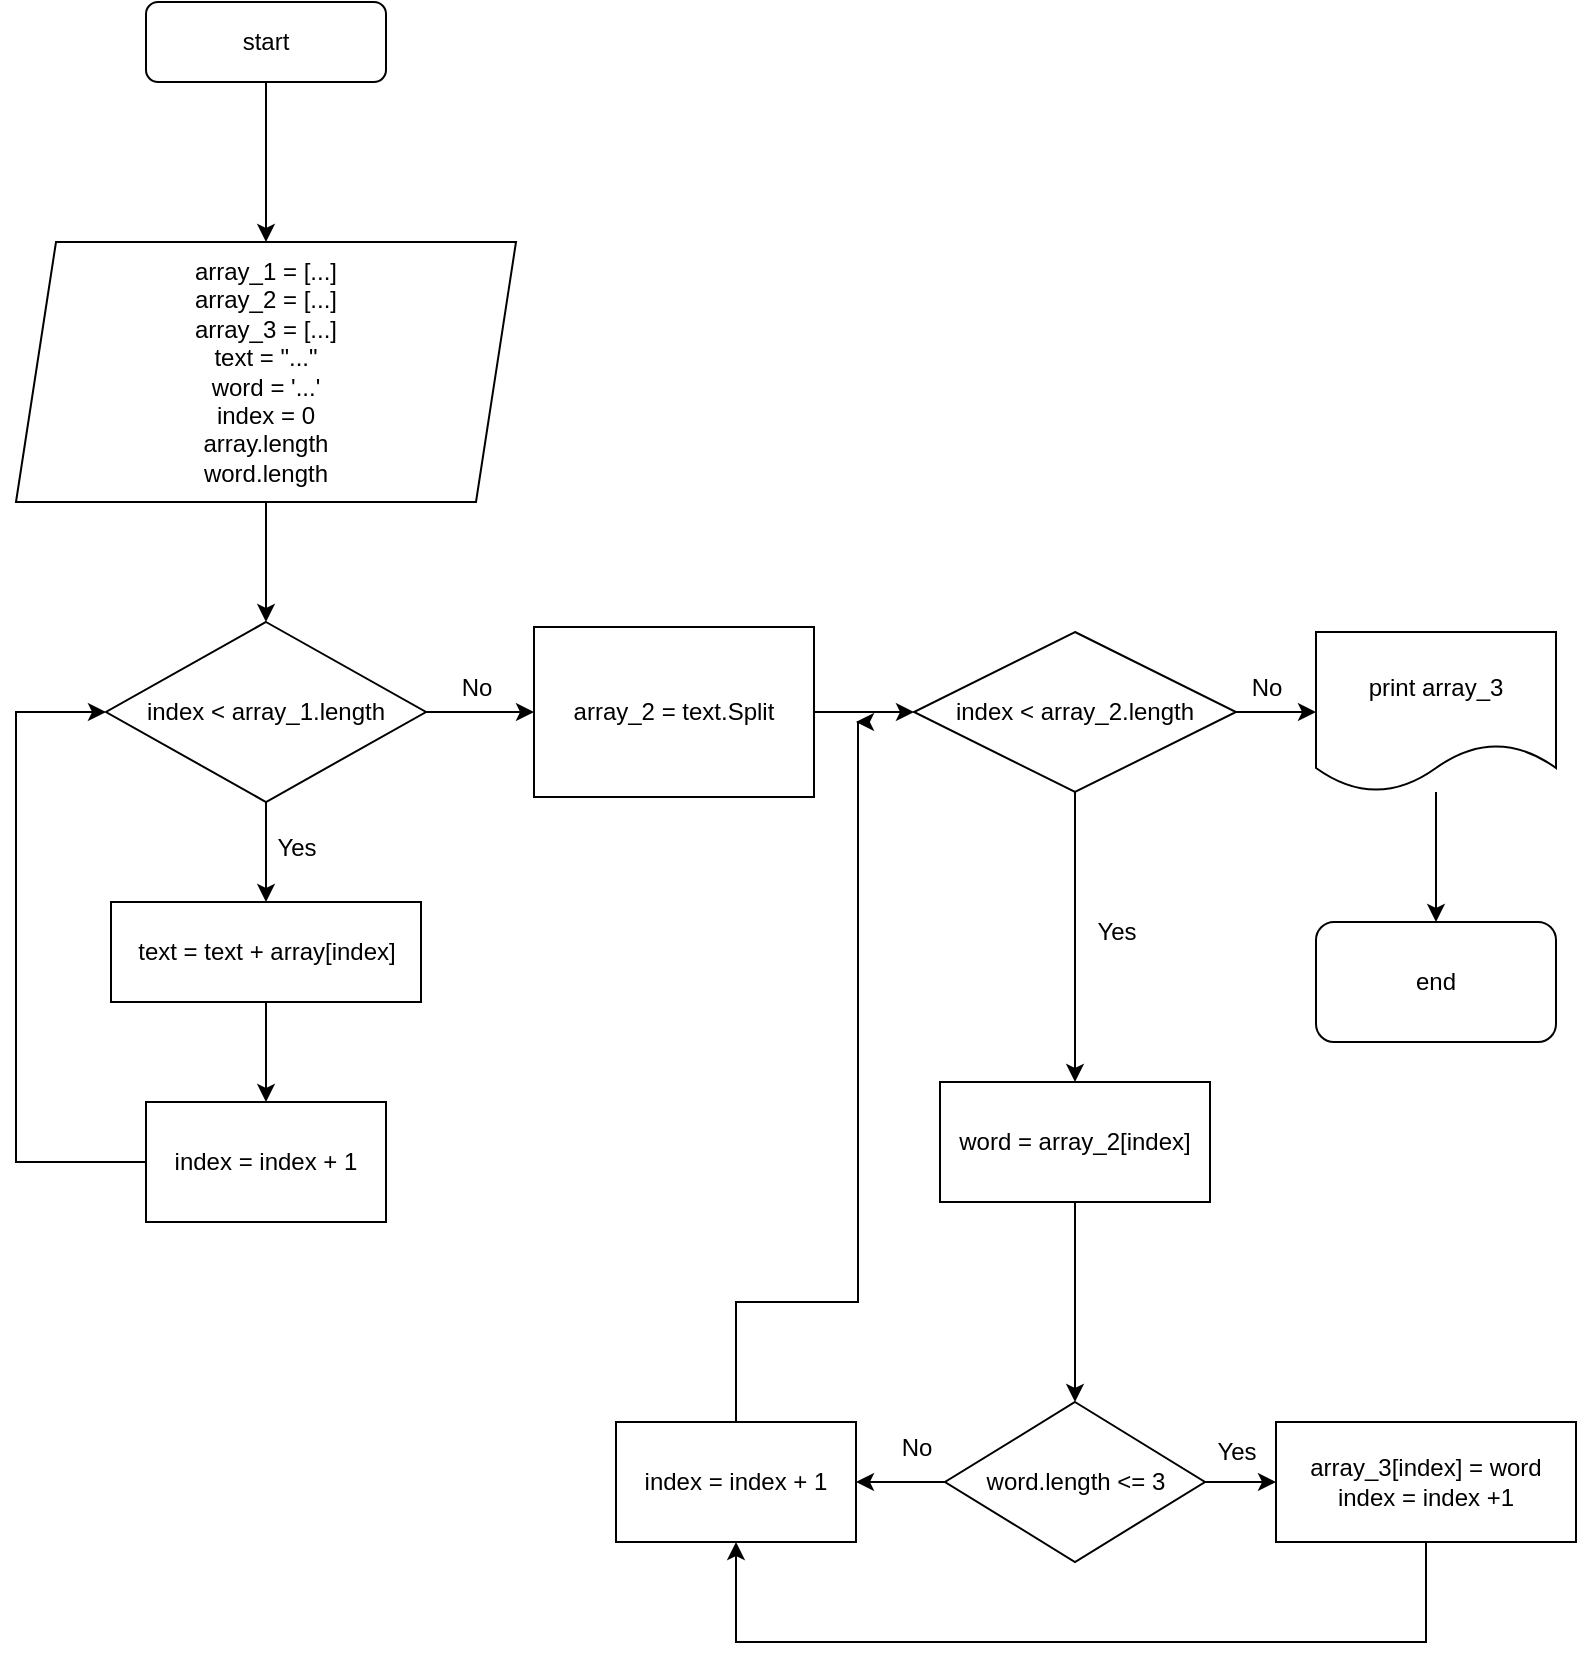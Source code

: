 <mxfile version="22.0.3" type="github">
  <diagram id="C5RBs43oDa-KdzZeNtuy" name="Page-1">
    <mxGraphModel dx="1434" dy="754" grid="1" gridSize="10" guides="1" tooltips="1" connect="1" arrows="1" fold="1" page="1" pageScale="1" pageWidth="827" pageHeight="1169" math="0" shadow="0">
      <root>
        <mxCell id="WIyWlLk6GJQsqaUBKTNV-0" />
        <mxCell id="WIyWlLk6GJQsqaUBKTNV-1" parent="WIyWlLk6GJQsqaUBKTNV-0" />
        <mxCell id="9b3w-Y8DVjBkxMpUG1yq-1" value="" style="edgeStyle=orthogonalEdgeStyle;rounded=0;orthogonalLoop=1;jettySize=auto;html=1;" edge="1" parent="WIyWlLk6GJQsqaUBKTNV-1" source="WIyWlLk6GJQsqaUBKTNV-3" target="9b3w-Y8DVjBkxMpUG1yq-0">
          <mxGeometry relative="1" as="geometry" />
        </mxCell>
        <mxCell id="WIyWlLk6GJQsqaUBKTNV-3" value="start" style="rounded=1;whiteSpace=wrap;html=1;fontSize=12;glass=0;strokeWidth=1;shadow=0;" parent="WIyWlLk6GJQsqaUBKTNV-1" vertex="1">
          <mxGeometry x="105" y="110" width="120" height="40" as="geometry" />
        </mxCell>
        <mxCell id="9b3w-Y8DVjBkxMpUG1yq-17" value="" style="edgeStyle=orthogonalEdgeStyle;rounded=0;orthogonalLoop=1;jettySize=auto;html=1;" edge="1" parent="WIyWlLk6GJQsqaUBKTNV-1" source="9b3w-Y8DVjBkxMpUG1yq-0" target="9b3w-Y8DVjBkxMpUG1yq-5">
          <mxGeometry relative="1" as="geometry" />
        </mxCell>
        <mxCell id="9b3w-Y8DVjBkxMpUG1yq-0" value="&lt;div&gt;array_1 = [...]&lt;/div&gt;&lt;div&gt;array_2 = [...]&lt;/div&gt;&lt;div&gt;array_3 = [...]&lt;br&gt;&lt;/div&gt;&lt;div&gt;text = &quot;...&quot;&lt;/div&gt;&lt;div&gt;word = &#39;...&#39;&lt;br&gt;&lt;/div&gt;&lt;div&gt;index = 0&lt;/div&gt;&lt;div&gt;array.length&lt;/div&gt;&lt;div&gt;word.length&lt;br&gt;&lt;/div&gt;" style="shape=parallelogram;perimeter=parallelogramPerimeter;whiteSpace=wrap;html=1;fixedSize=1;" vertex="1" parent="WIyWlLk6GJQsqaUBKTNV-1">
          <mxGeometry x="40" y="230" width="250" height="130" as="geometry" />
        </mxCell>
        <mxCell id="9b3w-Y8DVjBkxMpUG1yq-20" value="" style="edgeStyle=orthogonalEdgeStyle;rounded=0;orthogonalLoop=1;jettySize=auto;html=1;" edge="1" parent="WIyWlLk6GJQsqaUBKTNV-1" source="9b3w-Y8DVjBkxMpUG1yq-3" target="9b3w-Y8DVjBkxMpUG1yq-9">
          <mxGeometry relative="1" as="geometry" />
        </mxCell>
        <mxCell id="9b3w-Y8DVjBkxMpUG1yq-3" value="text = text + array[index]" style="rounded=0;whiteSpace=wrap;html=1;" vertex="1" parent="WIyWlLk6GJQsqaUBKTNV-1">
          <mxGeometry x="87.5" y="560" width="155" height="50" as="geometry" />
        </mxCell>
        <mxCell id="9b3w-Y8DVjBkxMpUG1yq-18" value="" style="edgeStyle=orthogonalEdgeStyle;rounded=0;orthogonalLoop=1;jettySize=auto;html=1;" edge="1" parent="WIyWlLk6GJQsqaUBKTNV-1" source="9b3w-Y8DVjBkxMpUG1yq-5" target="9b3w-Y8DVjBkxMpUG1yq-6">
          <mxGeometry relative="1" as="geometry" />
        </mxCell>
        <mxCell id="9b3w-Y8DVjBkxMpUG1yq-19" value="" style="edgeStyle=orthogonalEdgeStyle;rounded=0;orthogonalLoop=1;jettySize=auto;html=1;" edge="1" parent="WIyWlLk6GJQsqaUBKTNV-1" source="9b3w-Y8DVjBkxMpUG1yq-5" target="9b3w-Y8DVjBkxMpUG1yq-3">
          <mxGeometry relative="1" as="geometry" />
        </mxCell>
        <mxCell id="9b3w-Y8DVjBkxMpUG1yq-5" value="index &amp;lt; array_1.length" style="rhombus;whiteSpace=wrap;html=1;" vertex="1" parent="WIyWlLk6GJQsqaUBKTNV-1">
          <mxGeometry x="85.0" y="420" width="160" height="90" as="geometry" />
        </mxCell>
        <mxCell id="9b3w-Y8DVjBkxMpUG1yq-27" value="" style="edgeStyle=orthogonalEdgeStyle;rounded=0;orthogonalLoop=1;jettySize=auto;html=1;" edge="1" parent="WIyWlLk6GJQsqaUBKTNV-1" source="9b3w-Y8DVjBkxMpUG1yq-6" target="9b3w-Y8DVjBkxMpUG1yq-7">
          <mxGeometry relative="1" as="geometry" />
        </mxCell>
        <mxCell id="9b3w-Y8DVjBkxMpUG1yq-6" value="array_2 = text.Split" style="rounded=0;whiteSpace=wrap;html=1;" vertex="1" parent="WIyWlLk6GJQsqaUBKTNV-1">
          <mxGeometry x="299" y="422.5" width="140" height="85" as="geometry" />
        </mxCell>
        <mxCell id="9b3w-Y8DVjBkxMpUG1yq-28" value="" style="edgeStyle=orthogonalEdgeStyle;rounded=0;orthogonalLoop=1;jettySize=auto;html=1;" edge="1" parent="WIyWlLk6GJQsqaUBKTNV-1" source="9b3w-Y8DVjBkxMpUG1yq-7" target="9b3w-Y8DVjBkxMpUG1yq-14">
          <mxGeometry relative="1" as="geometry" />
        </mxCell>
        <mxCell id="9b3w-Y8DVjBkxMpUG1yq-29" value="" style="edgeStyle=orthogonalEdgeStyle;rounded=0;orthogonalLoop=1;jettySize=auto;html=1;" edge="1" parent="WIyWlLk6GJQsqaUBKTNV-1" source="9b3w-Y8DVjBkxMpUG1yq-7" target="9b3w-Y8DVjBkxMpUG1yq-15">
          <mxGeometry relative="1" as="geometry" />
        </mxCell>
        <mxCell id="9b3w-Y8DVjBkxMpUG1yq-7" value="index &amp;lt; array_2.length" style="rhombus;whiteSpace=wrap;html=1;" vertex="1" parent="WIyWlLk6GJQsqaUBKTNV-1">
          <mxGeometry x="489" y="425" width="161" height="80" as="geometry" />
        </mxCell>
        <mxCell id="9b3w-Y8DVjBkxMpUG1yq-32" value="" style="edgeStyle=orthogonalEdgeStyle;rounded=0;orthogonalLoop=1;jettySize=auto;html=1;" edge="1" parent="WIyWlLk6GJQsqaUBKTNV-1" source="9b3w-Y8DVjBkxMpUG1yq-8" target="9b3w-Y8DVjBkxMpUG1yq-12">
          <mxGeometry relative="1" as="geometry" />
        </mxCell>
        <mxCell id="9b3w-Y8DVjBkxMpUG1yq-38" value="" style="edgeStyle=orthogonalEdgeStyle;rounded=0;orthogonalLoop=1;jettySize=auto;html=1;" edge="1" parent="WIyWlLk6GJQsqaUBKTNV-1" source="9b3w-Y8DVjBkxMpUG1yq-8" target="9b3w-Y8DVjBkxMpUG1yq-11">
          <mxGeometry relative="1" as="geometry" />
        </mxCell>
        <mxCell id="9b3w-Y8DVjBkxMpUG1yq-8" value="word.length &amp;lt;= 3" style="rhombus;whiteSpace=wrap;html=1;" vertex="1" parent="WIyWlLk6GJQsqaUBKTNV-1">
          <mxGeometry x="504.5" y="810" width="130" height="80" as="geometry" />
        </mxCell>
        <mxCell id="9b3w-Y8DVjBkxMpUG1yq-26" style="edgeStyle=orthogonalEdgeStyle;rounded=0;orthogonalLoop=1;jettySize=auto;html=1;entryX=0;entryY=0.5;entryDx=0;entryDy=0;" edge="1" parent="WIyWlLk6GJQsqaUBKTNV-1" source="9b3w-Y8DVjBkxMpUG1yq-9" target="9b3w-Y8DVjBkxMpUG1yq-5">
          <mxGeometry relative="1" as="geometry">
            <Array as="points">
              <mxPoint x="40" y="690" />
              <mxPoint x="40" y="465" />
            </Array>
          </mxGeometry>
        </mxCell>
        <mxCell id="9b3w-Y8DVjBkxMpUG1yq-9" value="index = index + 1" style="rounded=0;whiteSpace=wrap;html=1;" vertex="1" parent="WIyWlLk6GJQsqaUBKTNV-1">
          <mxGeometry x="105" y="660" width="120" height="60" as="geometry" />
        </mxCell>
        <mxCell id="9b3w-Y8DVjBkxMpUG1yq-41" style="edgeStyle=orthogonalEdgeStyle;rounded=0;orthogonalLoop=1;jettySize=auto;html=1;" edge="1" parent="WIyWlLk6GJQsqaUBKTNV-1" source="9b3w-Y8DVjBkxMpUG1yq-11">
          <mxGeometry relative="1" as="geometry">
            <mxPoint x="460" y="470" as="targetPoint" />
            <Array as="points">
              <mxPoint x="400" y="760" />
              <mxPoint x="461" y="760" />
            </Array>
          </mxGeometry>
        </mxCell>
        <mxCell id="9b3w-Y8DVjBkxMpUG1yq-11" value="index = index + 1" style="rounded=0;whiteSpace=wrap;html=1;" vertex="1" parent="WIyWlLk6GJQsqaUBKTNV-1">
          <mxGeometry x="340" y="820" width="120" height="60" as="geometry" />
        </mxCell>
        <mxCell id="9b3w-Y8DVjBkxMpUG1yq-40" style="edgeStyle=orthogonalEdgeStyle;rounded=0;orthogonalLoop=1;jettySize=auto;html=1;entryX=0.5;entryY=1;entryDx=0;entryDy=0;" edge="1" parent="WIyWlLk6GJQsqaUBKTNV-1" source="9b3w-Y8DVjBkxMpUG1yq-12" target="9b3w-Y8DVjBkxMpUG1yq-11">
          <mxGeometry relative="1" as="geometry">
            <Array as="points">
              <mxPoint x="745" y="930" />
              <mxPoint x="400" y="930" />
            </Array>
          </mxGeometry>
        </mxCell>
        <mxCell id="9b3w-Y8DVjBkxMpUG1yq-12" value="&lt;div&gt;array_3[index] = word&lt;/div&gt;&lt;div&gt;index = index +1&lt;br&gt;&lt;/div&gt;" style="rounded=0;whiteSpace=wrap;html=1;" vertex="1" parent="WIyWlLk6GJQsqaUBKTNV-1">
          <mxGeometry x="670" y="820" width="150" height="60" as="geometry" />
        </mxCell>
        <mxCell id="9b3w-Y8DVjBkxMpUG1yq-31" value="" style="edgeStyle=orthogonalEdgeStyle;rounded=0;orthogonalLoop=1;jettySize=auto;html=1;" edge="1" parent="WIyWlLk6GJQsqaUBKTNV-1" source="9b3w-Y8DVjBkxMpUG1yq-14" target="9b3w-Y8DVjBkxMpUG1yq-8">
          <mxGeometry relative="1" as="geometry" />
        </mxCell>
        <mxCell id="9b3w-Y8DVjBkxMpUG1yq-14" value="word = array_2[index]" style="rounded=0;whiteSpace=wrap;html=1;" vertex="1" parent="WIyWlLk6GJQsqaUBKTNV-1">
          <mxGeometry x="502" y="650" width="135" height="60" as="geometry" />
        </mxCell>
        <mxCell id="9b3w-Y8DVjBkxMpUG1yq-30" value="" style="edgeStyle=orthogonalEdgeStyle;rounded=0;orthogonalLoop=1;jettySize=auto;html=1;" edge="1" parent="WIyWlLk6GJQsqaUBKTNV-1" source="9b3w-Y8DVjBkxMpUG1yq-15" target="9b3w-Y8DVjBkxMpUG1yq-16">
          <mxGeometry relative="1" as="geometry" />
        </mxCell>
        <mxCell id="9b3w-Y8DVjBkxMpUG1yq-15" value="print array_3" style="shape=document;whiteSpace=wrap;html=1;boundedLbl=1;" vertex="1" parent="WIyWlLk6GJQsqaUBKTNV-1">
          <mxGeometry x="690" y="425" width="120" height="80" as="geometry" />
        </mxCell>
        <mxCell id="9b3w-Y8DVjBkxMpUG1yq-16" value="end" style="rounded=1;whiteSpace=wrap;html=1;" vertex="1" parent="WIyWlLk6GJQsqaUBKTNV-1">
          <mxGeometry x="690" y="570" width="120" height="60" as="geometry" />
        </mxCell>
        <mxCell id="9b3w-Y8DVjBkxMpUG1yq-21" value="Yes" style="text;html=1;align=center;verticalAlign=middle;resizable=0;points=[];autosize=1;strokeColor=none;fillColor=none;" vertex="1" parent="WIyWlLk6GJQsqaUBKTNV-1">
          <mxGeometry x="160" y="518" width="40" height="30" as="geometry" />
        </mxCell>
        <mxCell id="9b3w-Y8DVjBkxMpUG1yq-22" value="No" style="text;html=1;align=center;verticalAlign=middle;resizable=0;points=[];autosize=1;strokeColor=none;fillColor=none;" vertex="1" parent="WIyWlLk6GJQsqaUBKTNV-1">
          <mxGeometry x="250" y="438" width="40" height="30" as="geometry" />
        </mxCell>
        <mxCell id="9b3w-Y8DVjBkxMpUG1yq-34" value="No" style="text;html=1;align=center;verticalAlign=middle;resizable=0;points=[];autosize=1;strokeColor=none;fillColor=none;" vertex="1" parent="WIyWlLk6GJQsqaUBKTNV-1">
          <mxGeometry x="644.5" y="438" width="40" height="30" as="geometry" />
        </mxCell>
        <mxCell id="9b3w-Y8DVjBkxMpUG1yq-35" value="Yes" style="text;html=1;align=center;verticalAlign=middle;resizable=0;points=[];autosize=1;strokeColor=none;fillColor=none;" vertex="1" parent="WIyWlLk6GJQsqaUBKTNV-1">
          <mxGeometry x="570" y="560" width="40" height="30" as="geometry" />
        </mxCell>
        <mxCell id="9b3w-Y8DVjBkxMpUG1yq-37" value="Yes" style="text;html=1;align=center;verticalAlign=middle;resizable=0;points=[];autosize=1;strokeColor=none;fillColor=none;" vertex="1" parent="WIyWlLk6GJQsqaUBKTNV-1">
          <mxGeometry x="630" y="820" width="40" height="30" as="geometry" />
        </mxCell>
        <mxCell id="9b3w-Y8DVjBkxMpUG1yq-39" value="No" style="text;html=1;align=center;verticalAlign=middle;resizable=0;points=[];autosize=1;strokeColor=none;fillColor=none;" vertex="1" parent="WIyWlLk6GJQsqaUBKTNV-1">
          <mxGeometry x="470" y="818" width="40" height="30" as="geometry" />
        </mxCell>
      </root>
    </mxGraphModel>
  </diagram>
</mxfile>
